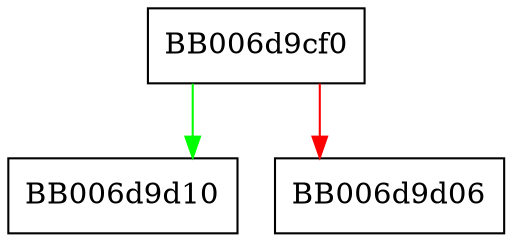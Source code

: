digraph blake2_mac_final {
  node [shape="box"];
  graph [splines=ortho];
  BB006d9cf0 -> BB006d9d10 [color="green"];
  BB006d9cf0 -> BB006d9d06 [color="red"];
}